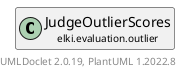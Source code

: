 @startuml
    remove .*\.(Instance|Par|Parameterizer|Factory)$
    set namespaceSeparator none
    hide empty fields
    hide empty methods

    class "<size:14>JudgeOutlierScores.Par\n<size:10>elki.evaluation.outlier" as elki.evaluation.outlier.JudgeOutlierScores.Par [[JudgeOutlierScores.Par.html]] {
        {static} +POSITIVE_CLASS_NAME_ID: OptionID
        {static} +SCALING_ID: OptionID
        -positiveClassName: Pattern
        -scaling: ScalingFunction
        +configure(Parameterization): void
        +make(): JudgeOutlierScores
    }

    interface "<size:14>Parameterizer\n<size:10>elki.utilities.optionhandling" as elki.utilities.optionhandling.Parameterizer [[../../utilities/optionhandling/Parameterizer.html]] {
        {abstract} +make(): Object
    }
    class "<size:14>JudgeOutlierScores\n<size:10>elki.evaluation.outlier" as elki.evaluation.outlier.JudgeOutlierScores [[JudgeOutlierScores.html]]

    elki.utilities.optionhandling.Parameterizer <|.. elki.evaluation.outlier.JudgeOutlierScores.Par
    elki.evaluation.outlier.JudgeOutlierScores +-- elki.evaluation.outlier.JudgeOutlierScores.Par

    center footer UMLDoclet 2.0.19, PlantUML 1.2022.8
@enduml
